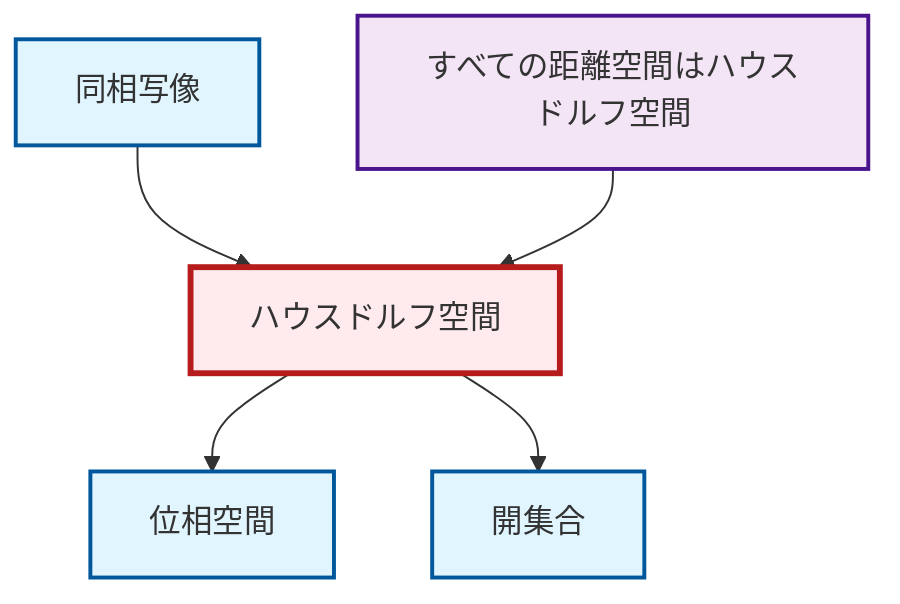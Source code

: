 graph TD
    classDef definition fill:#e1f5fe,stroke:#01579b,stroke-width:2px
    classDef theorem fill:#f3e5f5,stroke:#4a148c,stroke-width:2px
    classDef axiom fill:#fff3e0,stroke:#e65100,stroke-width:2px
    classDef example fill:#e8f5e9,stroke:#1b5e20,stroke-width:2px
    classDef current fill:#ffebee,stroke:#b71c1c,stroke-width:3px
    def-homeomorphism["同相写像"]:::definition
    def-open-set["開集合"]:::definition
    thm-metric-hausdorff["すべての距離空間はハウスドルフ空間"]:::theorem
    def-hausdorff["ハウスドルフ空間"]:::definition
    def-topological-space["位相空間"]:::definition
    def-homeomorphism --> def-hausdorff
    def-hausdorff --> def-topological-space
    thm-metric-hausdorff --> def-hausdorff
    def-hausdorff --> def-open-set
    class def-hausdorff current